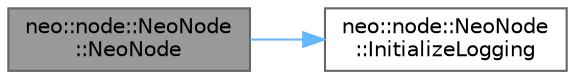 digraph "neo::node::NeoNode::NeoNode"
{
 // LATEX_PDF_SIZE
  bgcolor="transparent";
  edge [fontname=Helvetica,fontsize=10,labelfontname=Helvetica,labelfontsize=10];
  node [fontname=Helvetica,fontsize=10,shape=box,height=0.2,width=0.4];
  rankdir="LR";
  Node1 [id="Node000001",label="neo::node::NeoNode\l::NeoNode",height=0.2,width=0.4,color="gray40", fillcolor="grey60", style="filled", fontcolor="black",tooltip="Constructor."];
  Node1 -> Node2 [id="edge1_Node000001_Node000002",color="steelblue1",style="solid",tooltip=" "];
  Node2 [id="Node000002",label="neo::node::NeoNode\l::InitializeLogging",height=0.2,width=0.4,color="grey40", fillcolor="white", style="filled",URL="$classneo_1_1node_1_1_neo_node.html#a0cd6a113a49af8fa58f8b82b52823639",tooltip=" "];
}

